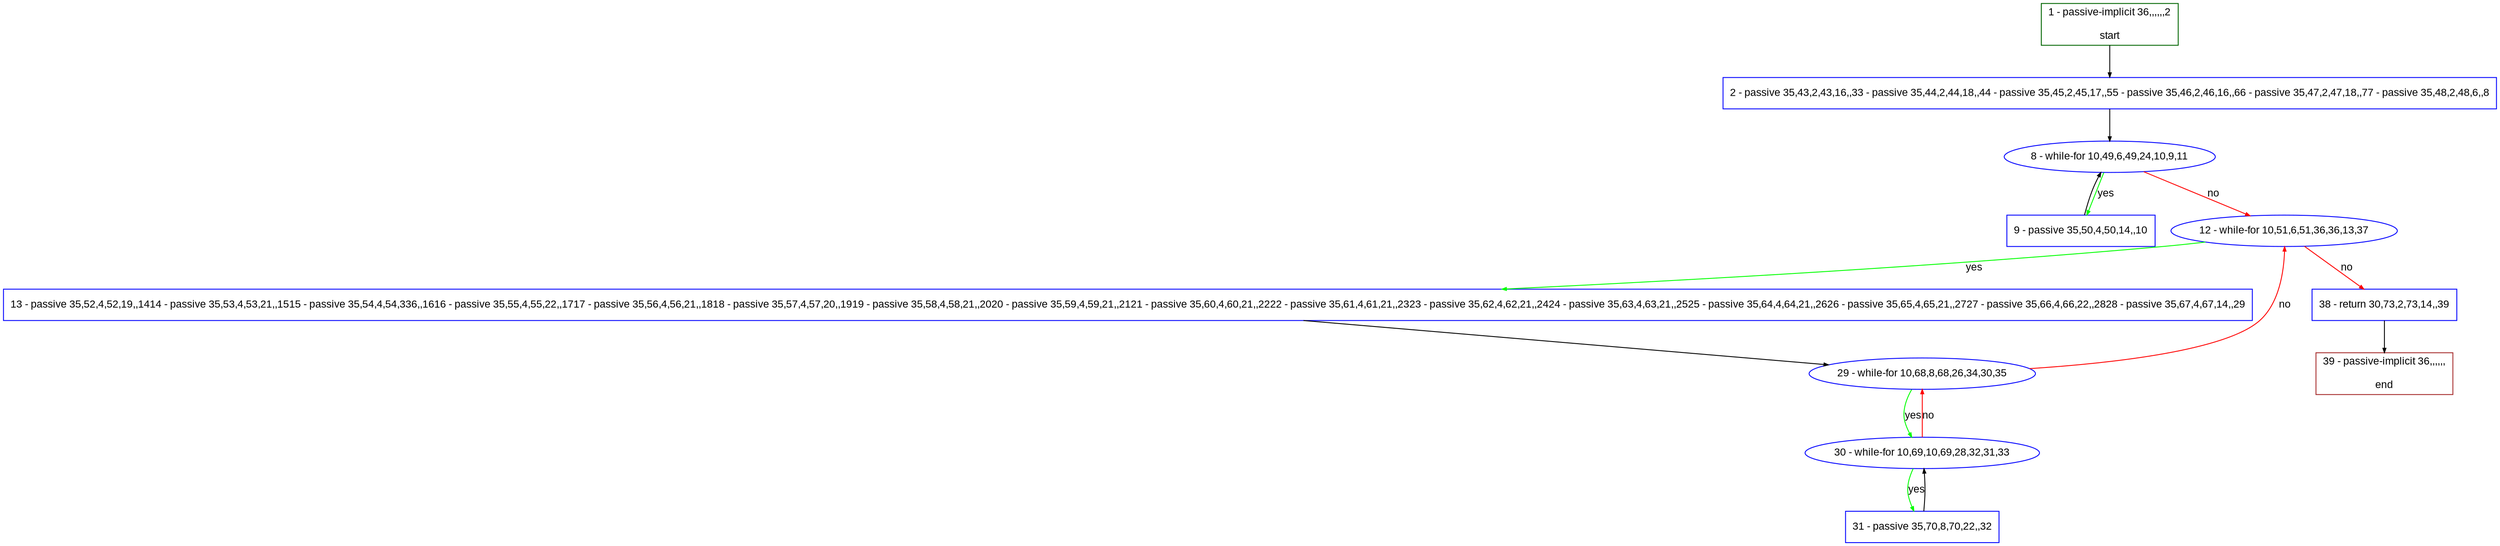 digraph "" {
  graph [pack="true", label="", fontsize="12", packmode="clust", fontname="Arial", fillcolor="#FFFFCC", bgcolor="white", style="rounded,filled", compound="true"];
  node [node_initialized="no", label="", color="grey", fontsize="12", fillcolor="white", fontname="Arial", style="filled", shape="rectangle", compound="true", fixedsize="false"];
  edge [fontcolor="black", arrowhead="normal", arrowtail="none", arrowsize="0.5", ltail="", label="", color="black", fontsize="12", lhead="", fontname="Arial", dir="forward", compound="true"];
  __N1 [label="2 - passive 35,43,2,43,16,,33 - passive 35,44,2,44,18,,44 - passive 35,45,2,45,17,,55 - passive 35,46,2,46,16,,66 - passive 35,47,2,47,18,,77 - passive 35,48,2,48,6,,8", color="#0000ff", fillcolor="#ffffff", style="filled", shape="box"];
  __N2 [label="1 - passive-implicit 36,,,,,,2\n\nstart", color="#006400", fillcolor="#ffffff", style="filled", shape="box"];
  __N3 [label="8 - while-for 10,49,6,49,24,10,9,11", color="#0000ff", fillcolor="#ffffff", style="filled", shape="oval"];
  __N4 [label="9 - passive 35,50,4,50,14,,10", color="#0000ff", fillcolor="#ffffff", style="filled", shape="box"];
  __N5 [label="12 - while-for 10,51,6,51,36,36,13,37", color="#0000ff", fillcolor="#ffffff", style="filled", shape="oval"];
  __N6 [label="13 - passive 35,52,4,52,19,,1414 - passive 35,53,4,53,21,,1515 - passive 35,54,4,54,336,,1616 - passive 35,55,4,55,22,,1717 - passive 35,56,4,56,21,,1818 - passive 35,57,4,57,20,,1919 - passive 35,58,4,58,21,,2020 - passive 35,59,4,59,21,,2121 - passive 35,60,4,60,21,,2222 - passive 35,61,4,61,21,,2323 - passive 35,62,4,62,21,,2424 - passive 35,63,4,63,21,,2525 - passive 35,64,4,64,21,,2626 - passive 35,65,4,65,21,,2727 - passive 35,66,4,66,22,,2828 - passive 35,67,4,67,14,,29", color="#0000ff", fillcolor="#ffffff", style="filled", shape="box"];
  __N7 [label="38 - return 30,73,2,73,14,,39", color="#0000ff", fillcolor="#ffffff", style="filled", shape="box"];
  __N8 [label="29 - while-for 10,68,8,68,26,34,30,35", color="#0000ff", fillcolor="#ffffff", style="filled", shape="oval"];
  __N9 [label="30 - while-for 10,69,10,69,28,32,31,33", color="#0000ff", fillcolor="#ffffff", style="filled", shape="oval"];
  __N10 [label="31 - passive 35,70,8,70,22,,32", color="#0000ff", fillcolor="#ffffff", style="filled", shape="box"];
  __N11 [label="39 - passive-implicit 36,,,,,,\n\nend", color="#a52a2a", fillcolor="#ffffff", style="filled", shape="box"];
  __N2 -> __N1 [arrowhead="normal", arrowtail="none", color="#000000", label="", dir="forward"];
  __N1 -> __N3 [arrowhead="normal", arrowtail="none", color="#000000", label="", dir="forward"];
  __N3 -> __N4 [arrowhead="normal", arrowtail="none", color="#00ff00", label="yes", dir="forward"];
  __N4 -> __N3 [arrowhead="normal", arrowtail="none", color="#000000", label="", dir="forward"];
  __N3 -> __N5 [arrowhead="normal", arrowtail="none", color="#ff0000", label="no", dir="forward"];
  __N5 -> __N6 [arrowhead="normal", arrowtail="none", color="#00ff00", label="yes", dir="forward"];
  __N5 -> __N7 [arrowhead="normal", arrowtail="none", color="#ff0000", label="no", dir="forward"];
  __N6 -> __N8 [arrowhead="normal", arrowtail="none", color="#000000", label="", dir="forward"];
  __N8 -> __N5 [arrowhead="normal", arrowtail="none", color="#ff0000", label="no", dir="forward"];
  __N8 -> __N9 [arrowhead="normal", arrowtail="none", color="#00ff00", label="yes", dir="forward"];
  __N9 -> __N8 [arrowhead="normal", arrowtail="none", color="#ff0000", label="no", dir="forward"];
  __N9 -> __N10 [arrowhead="normal", arrowtail="none", color="#00ff00", label="yes", dir="forward"];
  __N10 -> __N9 [arrowhead="normal", arrowtail="none", color="#000000", label="", dir="forward"];
  __N7 -> __N11 [arrowhead="normal", arrowtail="none", color="#000000", label="", dir="forward"];
}

